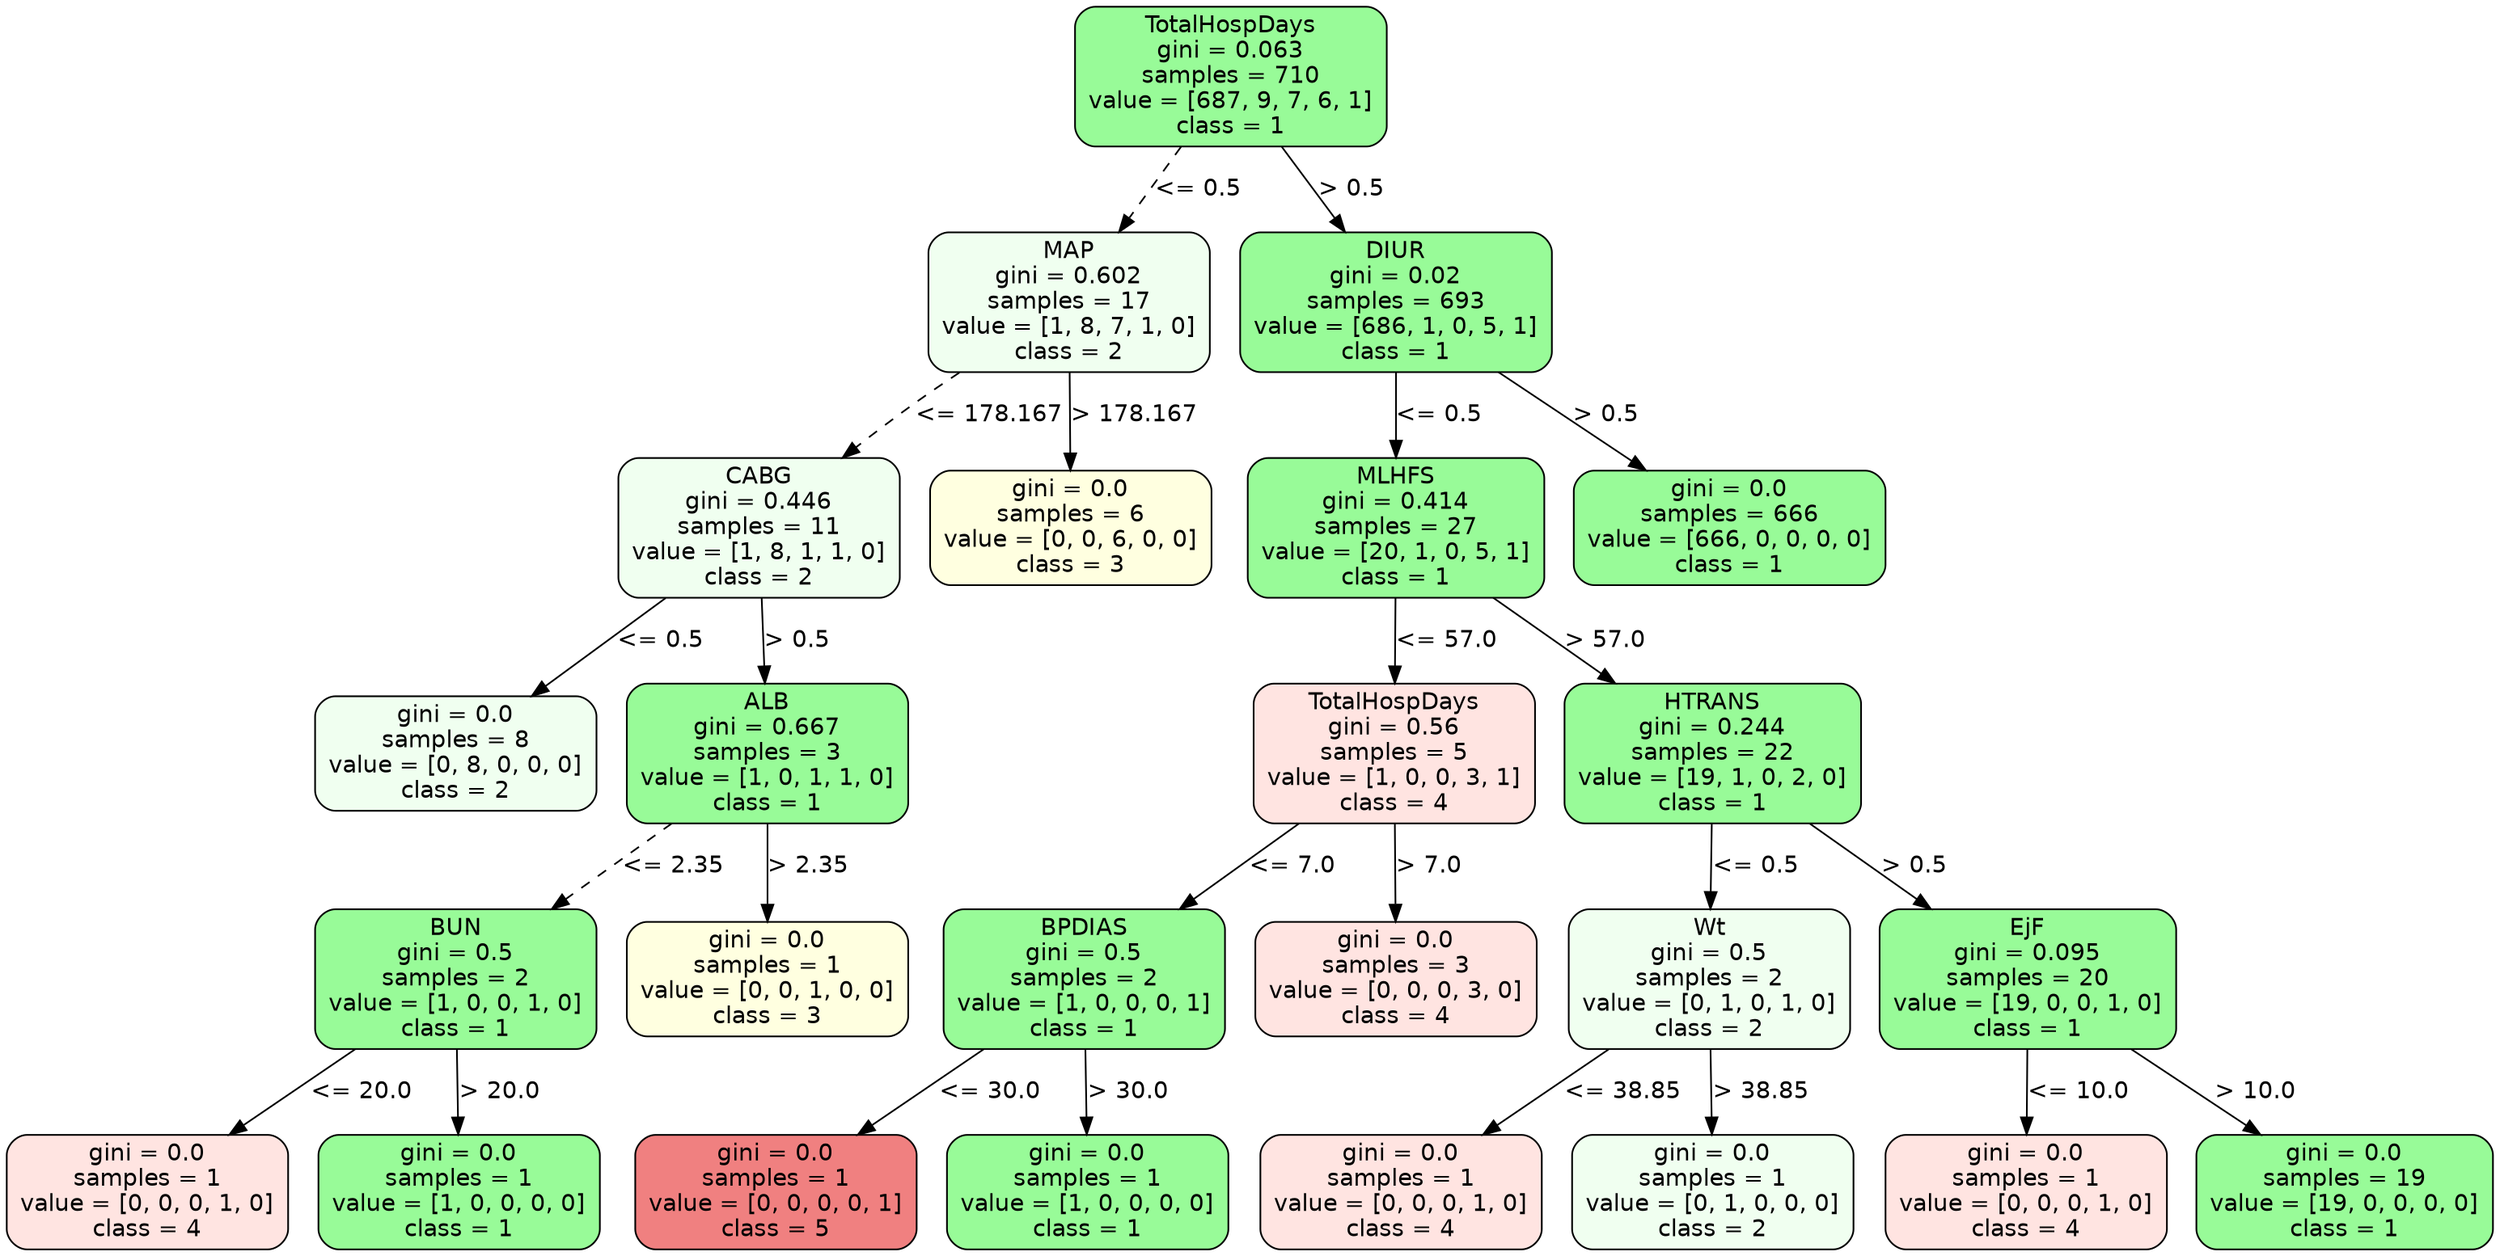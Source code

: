 strict digraph Tree {
	graph [bb="0,0,1257.5,738"];
	node [color=black,
		fontname=helvetica,
		label="\N",
		shape=box,
		style="filled, rounded"
	];
	edge [fontname=helvetica];
	0	[fillcolor=palegreen,
		height=1.1528,
		label="TotalHospDays\ngini = 0.063\nsamples = 710\nvalue = [687, 9, 7, 6, 1]\nclass = 1",
		pos="618,696.5",
		width=2.1528];
	1	[fillcolor=honeydew,
		height=1.1528,
		label="MAP\ngini = 0.602\nsamples = 17\nvalue = [1, 8, 7, 1, 0]\nclass = 2",
		pos="536,562.5",
		width=1.9444];
	0 -> 1	[label="<= 0.5",
		labelangle=45,
		labeldistance=2.5,
		lp="600,629.5",
		op="<=",
		param=0.5,
		pos="e,561.33,604.27 592.73,654.82 584.54,641.64 575.38,626.89 566.83,613.14",
		style=dashed];
	10	[fillcolor=palegreen,
		height=1.1528,
		label="DIUR\ngini = 0.02\nsamples = 693\nvalue = [686, 1, 0, 5, 1]\nclass = 1",
		pos="702,562.5",
		width=2.1528];
	0 -> 10	[label="> 0.5",
		labelangle=-45,
		labeldistance=2.5,
		lp="678.5,629.5",
		op=">",
		param=0.5,
		pos="e,676.05,604.27 643.89,654.82 652.35,641.52 661.84,626.6 670.66,612.74",
		style=solid];
	2	[fillcolor=honeydew,
		height=1.1528,
		label="CABG\ngini = 0.446\nsamples = 11\nvalue = [1, 8, 1, 1, 0]\nclass = 2",
		pos="379,428.5",
		width=1.9444];
	1 -> 2	[label="<= 178.167",
		lp="498,495.5",
		op="<=",
		param=178.167,
		pos="e,424.9,470.3 484.72,520.87 477.39,514.92 469.97,508.84 463,503 453.06,494.67 442.57,485.67 432.5,476.93",
		style=dashed];
	9	[fillcolor=lightyellow,
		height=0.94444,
		label="gini = 0.0\nsamples = 6\nvalue = [0, 0, 6, 0, 0]\nclass = 3",
		pos="537,428.5",
		width=1.9444];
	1 -> 9	[label="> 178.167",
		lp="567.5,495.5",
		op=">",
		param=178.167,
		pos="e,536.75,462.74 536.31,520.82 536.42,505.68 536.55,488.44 536.67,473.05",
		style=solid];
	3	[fillcolor=honeydew,
		height=0.94444,
		label="gini = 0.0\nsamples = 8\nvalue = [0, 8, 0, 0, 0]\nclass = 2",
		pos="226,294.5",
		width=1.9444];
	2 -> 3	[label="<= 0.5",
		lp="328,361.5",
		op="<=",
		param=0.5,
		pos="e,264.53,328.74 331.85,386.82 312.86,370.44 291.04,351.61 272.15,335.32",
		style=solid];
	4	[fillcolor=palegreen,
		height=1.1528,
		label="ALB\ngini = 0.667\nsamples = 3\nvalue = [1, 0, 1, 1, 0]\nclass = 1",
		pos="384,294.5",
		width=1.9444];
	2 -> 4	[label="> 0.5",
		lp="397.5,361.5",
		op=">",
		param=0.5,
		pos="e,382.46,336.27 380.54,386.82 381.03,374.02 381.57,359.73 382.08,346.32",
		style=solid];
	5	[fillcolor=palegreen,
		height=1.1528,
		label="BUN\ngini = 0.5\nsamples = 2\nvalue = [1, 0, 0, 1, 0]\nclass = 1",
		pos="226,160.5",
		width=1.9444];
	4 -> 5	[label="<= 2.35",
		lp="333.5,227.5",
		op="<=",
		param=2.35,
		pos="e,274.53,202.05 335.31,252.82 318.56,238.83 299.67,223.04 282.36,208.59",
		style=dashed];
	8	[fillcolor=lightyellow,
		height=0.94444,
		label="gini = 0.0\nsamples = 1\nvalue = [0, 0, 1, 0, 0]\nclass = 3",
		pos="384,160.5",
		width=1.9444];
	4 -> 8	[label="> 2.35",
		lp="403.5,227.5",
		op=">",
		param=2.35,
		pos="e,384,194.74 384,252.82 384,237.68 384,220.44 384,205.05",
		style=solid];
	6	[fillcolor=mistyrose,
		height=0.94444,
		label="gini = 0.0\nsamples = 1\nvalue = [0, 0, 0, 1, 0]\nclass = 4",
		pos="70,34",
		width=1.9444];
	5 -> 6	[label="<= 20.0",
		lp="176.5,93.5",
		op="<=",
		param=20.0,
		pos="e,111.57,68.177 174.92,118.73 157.12,104.53 137.19,88.62 119.52,74.517",
		style=solid];
	7	[fillcolor=palegreen,
		height=0.94444,
		label="gini = 0.0\nsamples = 1\nvalue = [1, 0, 0, 0, 0]\nclass = 1",
		pos="228,34",
		width=1.9444];
	5 -> 7	[label="> 20.0",
		lp="247.5,93.5",
		op=">",
		param=20.0,
		pos="e,227.46,68.379 226.65,118.73 226.86,105.86 227.09,91.597 227.3,78.541",
		style=solid];
	11	[fillcolor=palegreen,
		height=1.1528,
		label="MLHFS\ngini = 0.414\nsamples = 27\nvalue = [20, 1, 0, 5, 1]\nclass = 1",
		pos="702,428.5",
		width=2.0417];
	10 -> 11	[label="<= 0.5",
		lp="722,495.5",
		op="<=",
		param=0.5,
		pos="e,702,470.27 702,520.82 702,508.02 702,493.73 702,480.32",
		style=solid];
	24	[fillcolor=palegreen,
		height=0.94444,
		label="gini = 0.0\nsamples = 666\nvalue = [666, 0, 0, 0, 0]\nclass = 1",
		pos="871,428.5",
		width=2.1528];
	10 -> 24	[label="> 0.5",
		lp="807.5,495.5",
		op=">",
		param=0.5,
		pos="e,828.71,462.53 754.08,520.82 775.33,504.23 799.79,485.12 820.83,468.69",
		style=solid];
	12	[fillcolor=mistyrose,
		height=1.1528,
		label="TotalHospDays\ngini = 0.56\nsamples = 5\nvalue = [1, 0, 0, 3, 1]\nclass = 4",
		pos="701,294.5",
		width=1.9444];
	11 -> 12	[label="<= 57.0",
		lp="725.5,361.5",
		op="<=",
		param=57.0,
		pos="e,701.31,336.27 701.69,386.82 701.59,374.02 701.49,359.73 701.38,346.32",
		style=solid];
	17	[fillcolor=palegreen,
		height=1.1528,
		label="HTRANS\ngini = 0.244\nsamples = 22\nvalue = [19, 1, 0, 2, 0]\nclass = 1",
		pos="863,294.5",
		width=2.0417];
	11 -> 17	[label="> 57.0",
		lp="807.5,361.5",
		op=">",
		param=57.0,
		pos="e,813.54,336.05 751.62,386.82 768.69,372.83 787.93,357.04 805.57,342.59",
		style=solid];
	13	[fillcolor=palegreen,
		height=1.1528,
		label="BPDIAS\ngini = 0.5\nsamples = 2\nvalue = [1, 0, 0, 0, 1]\nclass = 1",
		pos="544,160.5",
		width=1.9444];
	12 -> 13	[label="<= 7.0",
		lp="648,227.5",
		op="<=",
		param=7.0,
		pos="e,592.23,202.05 652.61,252.82 635.97,238.83 617.2,223.04 600,208.59",
		style=solid];
	16	[fillcolor=mistyrose,
		height=0.94444,
		label="gini = 0.0\nsamples = 3\nvalue = [0, 0, 0, 3, 0]\nclass = 4",
		pos="702,160.5",
		width=1.9444];
	12 -> 16	[label="> 7.0",
		lp="717.5,227.5",
		op=">",
		param=7.0,
		pos="e,701.75,194.74 701.31,252.82 701.42,237.68 701.55,220.44 701.67,205.05",
		style=solid];
	14	[fillcolor=lightcoral,
		height=0.94444,
		label="gini = 0.0\nsamples = 1\nvalue = [0, 0, 0, 0, 1]\nclass = 5",
		pos="388,34",
		width=1.9444];
	13 -> 14	[label="<= 30.0",
		lp="494.5,93.5",
		op="<=",
		param=30.0,
		pos="e,429.57,68.177 492.92,118.73 475.12,104.53 455.19,88.62 437.52,74.517",
		style=solid];
	15	[fillcolor=palegreen,
		height=0.94444,
		label="gini = 0.0\nsamples = 1\nvalue = [1, 0, 0, 0, 0]\nclass = 1",
		pos="546,34",
		width=1.9444];
	13 -> 15	[label="> 30.0",
		lp="565.5,93.5",
		op=">",
		param=30.0,
		pos="e,545.46,68.379 544.65,118.73 544.86,105.86 545.09,91.597 545.3,78.541",
		style=solid];
	18	[fillcolor=honeydew,
		height=1.1528,
		label="Wt\ngini = 0.5\nsamples = 2\nvalue = [0, 1, 0, 1, 0]\nclass = 2",
		pos="861,160.5",
		width=1.9444];
	17 -> 18	[label="<= 0.5",
		lp="883,227.5",
		op="<=",
		param=0.5,
		pos="e,861.62,202.27 862.38,252.82 862.19,240.02 861.97,225.73 861.77,212.32",
		style=solid];
	21	[fillcolor=palegreen,
		height=1.1528,
		label="EjF\ngini = 0.095\nsamples = 20\nvalue = [19, 0, 0, 1, 0]\nclass = 1",
		pos="1023,160.5",
		width=2.0417];
	17 -> 21	[label="> 0.5",
		lp="963.5,227.5",
		op=">",
		param=0.5,
		pos="e,973.85,202.05 912.31,252.82 929.27,238.83 948.4,223.04 965.93,208.59",
		style=solid];
	19	[fillcolor=mistyrose,
		height=0.94444,
		label="gini = 0.0\nsamples = 1\nvalue = [0, 0, 0, 1, 0]\nclass = 4",
		pos="705,34",
		width=1.9444];
	18 -> 19	[label="<= 38.85",
		lp="815.5,93.5",
		op="<=",
		param=38.85,
		pos="e,746.57,68.177 809.92,118.73 792.12,104.53 772.19,88.62 754.52,74.517",
		style=solid];
	20	[fillcolor=honeydew,
		height=0.94444,
		label="gini = 0.0\nsamples = 1\nvalue = [0, 1, 0, 0, 0]\nclass = 2",
		pos="863,34",
		width=1.9444];
	18 -> 20	[label="> 38.85",
		lp="886,93.5",
		op=">",
		param=38.85,
		pos="e,862.46,68.379 861.65,118.73 861.86,105.86 862.09,91.597 862.3,78.541",
		style=solid];
	22	[fillcolor=mistyrose,
		height=0.94444,
		label="gini = 0.0\nsamples = 1\nvalue = [0, 0, 0, 1, 0]\nclass = 4",
		pos="1022,34",
		width=1.9444];
	21 -> 22	[label="<= 10.0",
		lp="1046.5,93.5",
		op="<=",
		param=10.0,
		pos="e,1022.3,68.379 1022.7,118.73 1022.6,105.86 1022.5,91.597 1022.3,78.541",
		style=solid];
	23	[fillcolor=palegreen,
		height=0.94444,
		label="gini = 0.0\nsamples = 19\nvalue = [19, 0, 0, 0, 0]\nclass = 1",
		pos="1184,34",
		width=2.0417];
	21 -> 23	[label="> 10.0",
		lp="1137.5,93.5",
		op=">",
		param=10.0,
		pos="e,1141.1,68.177 1075.7,118.73 1094.1,104.53 1114.7,88.62 1132.9,74.517",
		style=solid];
}
